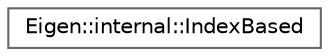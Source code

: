 digraph "Graphical Class Hierarchy"
{
 // LATEX_PDF_SIZE
  bgcolor="transparent";
  edge [fontname=Helvetica,fontsize=10,labelfontname=Helvetica,labelfontsize=10];
  node [fontname=Helvetica,fontsize=10,shape=box,height=0.2,width=0.4];
  rankdir="LR";
  Node0 [id="Node000000",label="Eigen::internal::IndexBased",height=0.2,width=0.4,color="grey40", fillcolor="white", style="filled",URL="$structEigen_1_1internal_1_1IndexBased.html",tooltip=" "];
}
